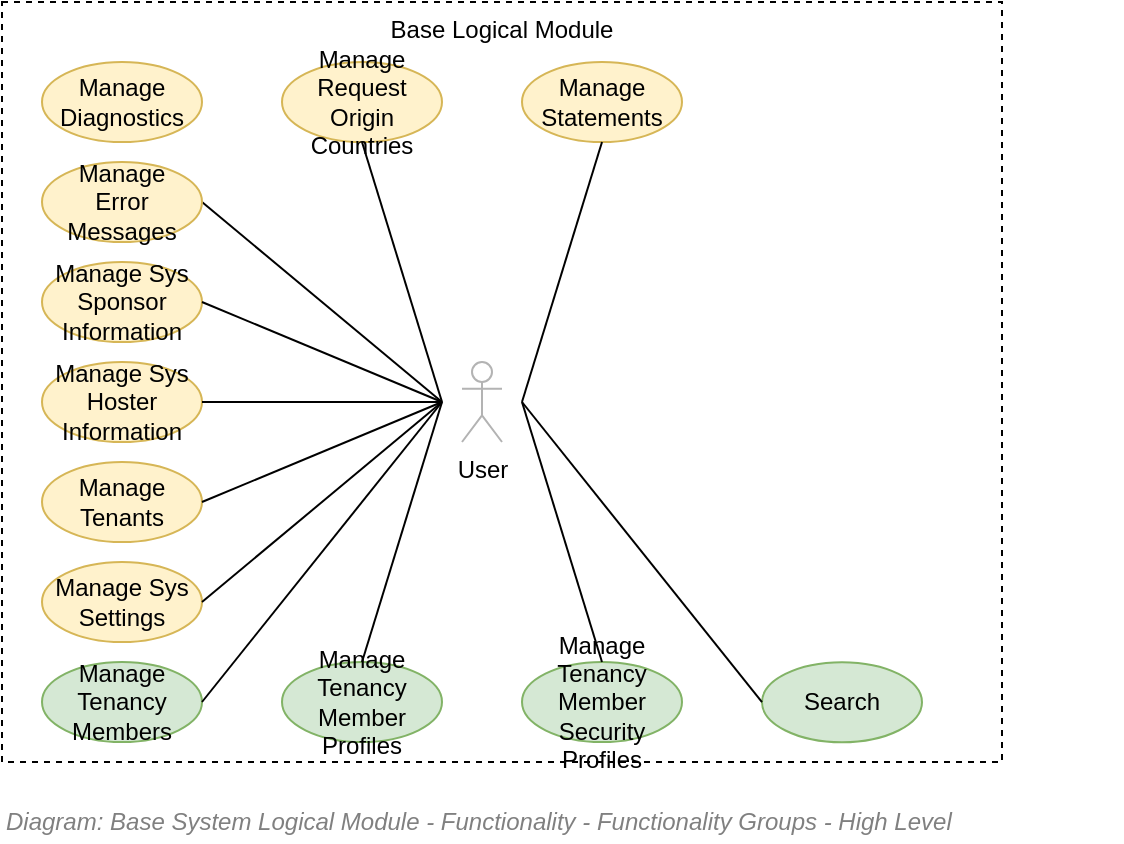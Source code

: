 <mxfile compressed="false" version="18.0.8" type="google">
  <diagram id="HJfoUNQLnEb1KD6qa57p" name="Functionality/System Logical Module/Groups">
    <mxGraphModel grid="1" page="1" gridSize="10" guides="1" tooltips="1" connect="1" arrows="1" fold="1" pageScale="1" pageWidth="827" pageHeight="1169" math="0" shadow="0">
      <root>
        <mxCell id="_w6SPuIURd889Ef91Aiz-0" />
        <mxCell id="_w6SPuIURd889Ef91Aiz-1" value="Diagam/Use Cases" parent="_w6SPuIURd889Ef91Aiz-0" />
        <mxCell id="t9QLq7hpC-iTrWqiHKKD-0" value="Base Logical Module" style="rounded=0;whiteSpace=wrap;html=1;fontSize=12;verticalAlign=top;dashed=1;fillColor=none;" vertex="1" parent="_w6SPuIURd889Ef91Aiz-1">
          <mxGeometry x="120" y="160" width="500" height="380" as="geometry" />
        </mxCell>
        <mxCell id="h5bzv7IjYgSjeoM2qOOH-13" style="rounded=0;orthogonalLoop=1;jettySize=auto;html=1;entryX=1;entryY=0.5;entryDx=0;entryDy=0;startArrow=none;startFill=0;endArrow=none;endFill=0;strokeColor=#000000;fontSize=12;fontColor=#808080;strokeWidth=1;" edge="1" parent="_w6SPuIURd889Ef91Aiz-1" target="k-Y4H1nmRuhjar9aNCdx-2">
          <mxGeometry relative="1" as="geometry">
            <mxPoint x="340" y="360" as="sourcePoint" />
          </mxGeometry>
        </mxCell>
        <mxCell id="k-Y4H1nmRuhjar9aNCdx-1" value="User" style="shape=umlActor;verticalLabelPosition=bottom;labelBackgroundColor=#ffffff;verticalAlign=top;html=1;shadow=0;glass=0;comic=0;strokeColor=#B3B3B3;strokeWidth=1;fillColor=none;fontSize=12;fontColor=#000000;align=center;" vertex="1" parent="_w6SPuIURd889Ef91Aiz-1">
          <mxGeometry x="350" y="340" width="20" height="40" as="geometry" />
        </mxCell>
        <mxCell id="k-Y4H1nmRuhjar9aNCdx-2" value="Manage &lt;br style=&quot;font-size: 12px;&quot;&gt;Error Messages" style="ellipse;whiteSpace=wrap;html=1;shadow=0;glass=0;comic=0;strokeColor=#d6b656;strokeWidth=1;fillColor=#fff2cc;fontSize=12;align=center;" vertex="1" parent="_w6SPuIURd889Ef91Aiz-1">
          <mxGeometry x="140" y="240" width="80" height="40" as="geometry" />
        </mxCell>
        <mxCell id="h5bzv7IjYgSjeoM2qOOH-0" value="Manage Sys Sponsor Information" style="ellipse;whiteSpace=wrap;html=1;shadow=0;glass=0;comic=0;strokeColor=#d6b656;strokeWidth=1;fillColor=#fff2cc;fontSize=12;align=center;" vertex="1" parent="_w6SPuIURd889Ef91Aiz-1">
          <mxGeometry x="140" y="290" width="80" height="40" as="geometry" />
        </mxCell>
        <mxCell id="h5bzv7IjYgSjeoM2qOOH-1" value="Manage Sys Hoster Information" style="ellipse;whiteSpace=wrap;html=1;shadow=0;glass=0;comic=0;strokeColor=#d6b656;strokeWidth=1;fillColor=#fff2cc;fontSize=12;align=center;" vertex="1" parent="_w6SPuIURd889Ef91Aiz-1">
          <mxGeometry x="140" y="340" width="80" height="40" as="geometry" />
        </mxCell>
        <mxCell id="h5bzv7IjYgSjeoM2qOOH-2" value="Manage Tenants" style="ellipse;whiteSpace=wrap;html=1;shadow=0;glass=0;comic=0;strokeColor=#d6b656;strokeWidth=1;fillColor=#fff2cc;fontSize=12;align=center;" vertex="1" parent="_w6SPuIURd889Ef91Aiz-1">
          <mxGeometry x="140" y="390" width="80" height="40" as="geometry" />
        </mxCell>
        <mxCell id="h5bzv7IjYgSjeoM2qOOH-3" value="Manage Sys Settings" style="ellipse;whiteSpace=wrap;html=1;shadow=0;glass=0;comic=0;strokeColor=#d6b656;strokeWidth=1;fillColor=#fff2cc;fontSize=12;align=center;" vertex="1" parent="_w6SPuIURd889Ef91Aiz-1">
          <mxGeometry x="140" y="440" width="80" height="40" as="geometry" />
        </mxCell>
        <mxCell id="h5bzv7IjYgSjeoM2qOOH-4" value="Manage Tenancy Members" style="ellipse;whiteSpace=wrap;html=1;shadow=0;glass=0;comic=0;strokeColor=#82b366;strokeWidth=1;fillColor=#d5e8d4;fontSize=12;align=center;" vertex="1" parent="_w6SPuIURd889Ef91Aiz-1">
          <mxGeometry x="140" y="490" width="80" height="40" as="geometry" />
        </mxCell>
        <mxCell id="h5bzv7IjYgSjeoM2qOOH-11" value="Search" style="ellipse;whiteSpace=wrap;html=1;shadow=0;glass=0;comic=0;strokeColor=#82b366;strokeWidth=1;fillColor=#d5e8d4;fontSize=12;align=center;" vertex="1" parent="_w6SPuIURd889Ef91Aiz-1">
          <mxGeometry x="500" y="490.1" width="80" height="40" as="geometry" />
        </mxCell>
        <mxCell id="h5bzv7IjYgSjeoM2qOOH-14" style="rounded=0;orthogonalLoop=1;jettySize=auto;html=1;entryX=1;entryY=0.5;entryDx=0;entryDy=0;startArrow=none;startFill=0;endArrow=none;endFill=0;strokeColor=#000000;fontSize=12;fontColor=#808080;strokeWidth=1;" edge="1" parent="_w6SPuIURd889Ef91Aiz-1" target="h5bzv7IjYgSjeoM2qOOH-0">
          <mxGeometry relative="1" as="geometry">
            <mxPoint x="340" y="360" as="sourcePoint" />
            <mxPoint x="230" y="290" as="targetPoint" />
          </mxGeometry>
        </mxCell>
        <mxCell id="h5bzv7IjYgSjeoM2qOOH-15" style="rounded=0;orthogonalLoop=1;jettySize=auto;html=1;entryX=1;entryY=0.5;entryDx=0;entryDy=0;startArrow=none;startFill=0;endArrow=none;endFill=0;strokeColor=#000000;fontSize=12;fontColor=#808080;strokeWidth=1;" edge="1" parent="_w6SPuIURd889Ef91Aiz-1" target="h5bzv7IjYgSjeoM2qOOH-1">
          <mxGeometry relative="1" as="geometry">
            <mxPoint x="340" y="360" as="sourcePoint" />
            <mxPoint x="240" y="300" as="targetPoint" />
          </mxGeometry>
        </mxCell>
        <mxCell id="h5bzv7IjYgSjeoM2qOOH-16" style="rounded=0;orthogonalLoop=1;jettySize=auto;html=1;entryX=1;entryY=0.5;entryDx=0;entryDy=0;startArrow=none;startFill=0;endArrow=none;endFill=0;strokeColor=#000000;fontSize=12;fontColor=#808080;strokeWidth=1;" edge="1" parent="_w6SPuIURd889Ef91Aiz-1" target="h5bzv7IjYgSjeoM2qOOH-2">
          <mxGeometry relative="1" as="geometry">
            <mxPoint x="340" y="360" as="sourcePoint" />
            <mxPoint x="230" y="370" as="targetPoint" />
          </mxGeometry>
        </mxCell>
        <mxCell id="h5bzv7IjYgSjeoM2qOOH-17" style="rounded=0;orthogonalLoop=1;jettySize=auto;html=1;entryX=1;entryY=0.5;entryDx=0;entryDy=0;startArrow=none;startFill=0;endArrow=none;endFill=0;strokeColor=#000000;fontSize=12;fontColor=#808080;strokeWidth=1;" edge="1" parent="_w6SPuIURd889Ef91Aiz-1" target="h5bzv7IjYgSjeoM2qOOH-3">
          <mxGeometry relative="1" as="geometry">
            <mxPoint x="340" y="360" as="sourcePoint" />
            <mxPoint x="230" y="410" as="targetPoint" />
          </mxGeometry>
        </mxCell>
        <mxCell id="h5bzv7IjYgSjeoM2qOOH-18" style="rounded=0;orthogonalLoop=1;jettySize=auto;html=1;entryX=1;entryY=0.5;entryDx=0;entryDy=0;startArrow=none;startFill=0;endArrow=none;endFill=0;strokeColor=#000000;fontSize=12;fontColor=#808080;strokeWidth=1;" edge="1" parent="_w6SPuIURd889Ef91Aiz-1" target="h5bzv7IjYgSjeoM2qOOH-4">
          <mxGeometry relative="1" as="geometry">
            <mxPoint x="340" y="360" as="sourcePoint" />
            <mxPoint x="230" y="450" as="targetPoint" />
          </mxGeometry>
        </mxCell>
        <mxCell id="h5bzv7IjYgSjeoM2qOOH-24" style="rounded=0;orthogonalLoop=1;jettySize=auto;html=1;startArrow=none;startFill=0;endArrow=none;endFill=0;strokeColor=#000000;fontSize=12;fontColor=#808080;exitX=0;exitY=0.5;exitDx=0;exitDy=0;strokeWidth=1;" edge="1" parent="_w6SPuIURd889Ef91Aiz-1" source="h5bzv7IjYgSjeoM2qOOH-11">
          <mxGeometry relative="1" as="geometry">
            <mxPoint x="510" y="450.1" as="sourcePoint" />
            <mxPoint x="380" y="360" as="targetPoint" />
          </mxGeometry>
        </mxCell>
        <mxCell id="FTWUN79fhP8DBFRY1KGM-0" value="Manage Request Origin Countries" style="ellipse;whiteSpace=wrap;html=1;shadow=0;glass=0;comic=0;strokeColor=#d6b656;strokeWidth=1;fillColor=#fff2cc;fontSize=12;align=center;" vertex="1" parent="_w6SPuIURd889Ef91Aiz-1">
          <mxGeometry x="260" y="190" width="80" height="40" as="geometry" />
        </mxCell>
        <mxCell id="FTWUN79fhP8DBFRY1KGM-1" value="Manage Statements" style="ellipse;whiteSpace=wrap;html=1;shadow=0;glass=0;comic=0;strokeColor=#d6b656;strokeWidth=1;fillColor=#fff2cc;fontSize=12;align=center;" vertex="1" parent="_w6SPuIURd889Ef91Aiz-1">
          <mxGeometry x="380" y="190" width="80" height="40" as="geometry" />
        </mxCell>
        <mxCell id="FTWUN79fhP8DBFRY1KGM-2" style="rounded=0;orthogonalLoop=1;jettySize=auto;html=1;entryX=0.5;entryY=1;entryDx=0;entryDy=0;startArrow=none;startFill=0;endArrow=none;endFill=0;strokeColor=#000000;fontSize=12;fontColor=#808080;strokeWidth=1;" edge="1" parent="_w6SPuIURd889Ef91Aiz-1" target="FTWUN79fhP8DBFRY1KGM-0">
          <mxGeometry relative="1" as="geometry">
            <mxPoint x="340" y="360" as="sourcePoint" />
            <mxPoint x="230" y="290" as="targetPoint" />
          </mxGeometry>
        </mxCell>
        <mxCell id="FTWUN79fhP8DBFRY1KGM-3" style="rounded=0;orthogonalLoop=1;jettySize=auto;html=1;entryX=0.5;entryY=1;entryDx=0;entryDy=0;startArrow=none;startFill=0;endArrow=none;endFill=0;strokeColor=#000000;fontSize=12;fontColor=#808080;strokeWidth=1;" edge="1" parent="_w6SPuIURd889Ef91Aiz-1" target="FTWUN79fhP8DBFRY1KGM-1">
          <mxGeometry relative="1" as="geometry">
            <mxPoint x="380" y="360" as="sourcePoint" />
            <mxPoint x="310" y="270" as="targetPoint" />
          </mxGeometry>
        </mxCell>
        <mxCell id="FTWUN79fhP8DBFRY1KGM-4" value="Manage Diagnostics" style="ellipse;whiteSpace=wrap;html=1;shadow=0;glass=0;comic=0;strokeColor=#d6b656;strokeWidth=1;fillColor=#fff2cc;fontSize=12;align=center;" vertex="1" parent="_w6SPuIURd889Ef91Aiz-1">
          <mxGeometry x="140" y="190" width="80" height="40" as="geometry" />
        </mxCell>
        <mxCell id="FTWUN79fhP8DBFRY1KGM-5" value="Manage Tenancy Member Profiles" style="ellipse;whiteSpace=wrap;html=1;shadow=0;glass=0;comic=0;strokeColor=#82b366;strokeWidth=1;fillColor=#d5e8d4;fontSize=12;align=center;" vertex="1" parent="_w6SPuIURd889Ef91Aiz-1">
          <mxGeometry x="260" y="490" width="80" height="40" as="geometry" />
        </mxCell>
        <mxCell id="FTWUN79fhP8DBFRY1KGM-6" value="Manage Tenancy Member Security Profiles" style="ellipse;whiteSpace=wrap;html=1;shadow=0;glass=0;comic=0;strokeColor=#82b366;strokeWidth=1;fillColor=#d5e8d4;fontSize=12;align=center;" vertex="1" parent="_w6SPuIURd889Ef91Aiz-1">
          <mxGeometry x="380" y="490" width="80" height="40" as="geometry" />
        </mxCell>
        <mxCell id="FTWUN79fhP8DBFRY1KGM-7" style="rounded=0;orthogonalLoop=1;jettySize=auto;html=1;entryX=0.5;entryY=0;entryDx=0;entryDy=0;startArrow=none;startFill=0;endArrow=none;endFill=0;strokeColor=#000000;fontSize=12;fontColor=#808080;strokeWidth=1;" edge="1" parent="_w6SPuIURd889Ef91Aiz-1" target="FTWUN79fhP8DBFRY1KGM-5">
          <mxGeometry relative="1" as="geometry">
            <mxPoint x="340" y="360" as="sourcePoint" />
            <mxPoint x="230" y="490.0" as="targetPoint" />
          </mxGeometry>
        </mxCell>
        <mxCell id="FTWUN79fhP8DBFRY1KGM-8" style="rounded=0;orthogonalLoop=1;jettySize=auto;html=1;entryX=0.5;entryY=0;entryDx=0;entryDy=0;startArrow=none;startFill=0;endArrow=none;endFill=0;strokeColor=#000000;fontSize=12;fontColor=#808080;strokeWidth=1;" edge="1" parent="_w6SPuIURd889Ef91Aiz-1" target="FTWUN79fhP8DBFRY1KGM-6">
          <mxGeometry relative="1" as="geometry">
            <mxPoint x="380" y="360" as="sourcePoint" />
            <mxPoint x="310" y="470.0" as="targetPoint" />
          </mxGeometry>
        </mxCell>
        <mxCell id="Ku8i4R_OYWpHUvpAigGd-0" value="Title/Diagram" parent="_w6SPuIURd889Ef91Aiz-0" />
        <mxCell id="Ku8i4R_OYWpHUvpAigGd-1" value="&lt;font style=&quot;font-size: 12px&quot;&gt;Diagram: Base System Logical Module -&amp;nbsp;Functionality -&amp;nbsp;Functionality Groups - High Level&lt;/font&gt;" style="text;strokeColor=none;fillColor=none;html=1;fontSize=12;fontStyle=2;verticalAlign=middle;align=left;shadow=0;glass=0;comic=0;opacity=30;fontColor=#808080;strokeWidth=1;" vertex="1" parent="Ku8i4R_OYWpHUvpAigGd-0">
          <mxGeometry x="120" y="560" width="520" height="20" as="geometry" />
        </mxCell>
        <mxCell id="UJiXp5b0a_6Ro8LLWR9e-5" value="About" parent="_w6SPuIURd889Ef91Aiz-0" />
        <UserObject label="" tooltip="ABOUT&#xa;&#xa;The Base Module provides Functionality that is pretty much common across all mature applications, from Diagnostics, through information about the system (who paid for it/who built it, who is supplying it/the reseller, the system name), through to the current Tenancy and User, its Media and what people think of it. &#xa;&#xa;&#xa;&#xa;Secondary Modules build on top of the Core module, adding Business Domain Specific functionality (described later)." id="XVQZOD9igdeFpg9uraaE-0">
          <mxCell style="shape=image;html=1;verticalAlign=top;verticalLabelPosition=bottom;labelBackgroundColor=#ffffff;imageAspect=0;aspect=fixed;image=https://cdn1.iconfinder.com/data/icons/hawcons/32/699014-icon-28-information-128.png;shadow=0;dashed=0;fontFamily=Helvetica;fontSize=12;fontColor=#000000;align=center;strokeColor=#000000;fillColor=#505050;dashPattern=1 1;" vertex="1" parent="UJiXp5b0a_6Ro8LLWR9e-5">
            <mxGeometry x="660" y="540" width="20" height="20" as="geometry" />
          </mxCell>
        </UserObject>
      </root>
    </mxGraphModel>
  </diagram>
</mxfile>
